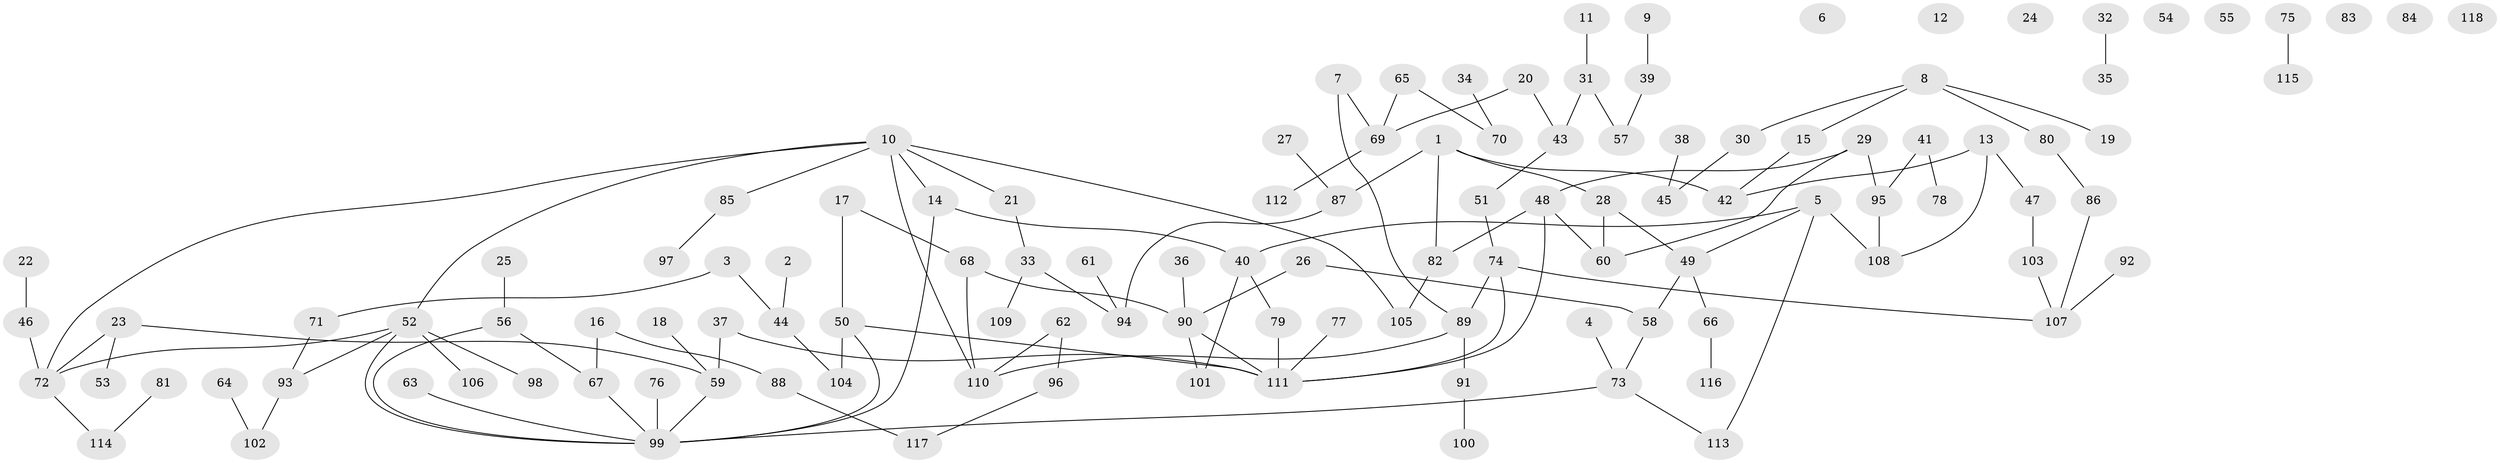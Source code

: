 // Generated by graph-tools (version 1.1) at 2025/13/03/09/25 04:13:13]
// undirected, 118 vertices, 132 edges
graph export_dot {
graph [start="1"]
  node [color=gray90,style=filled];
  1;
  2;
  3;
  4;
  5;
  6;
  7;
  8;
  9;
  10;
  11;
  12;
  13;
  14;
  15;
  16;
  17;
  18;
  19;
  20;
  21;
  22;
  23;
  24;
  25;
  26;
  27;
  28;
  29;
  30;
  31;
  32;
  33;
  34;
  35;
  36;
  37;
  38;
  39;
  40;
  41;
  42;
  43;
  44;
  45;
  46;
  47;
  48;
  49;
  50;
  51;
  52;
  53;
  54;
  55;
  56;
  57;
  58;
  59;
  60;
  61;
  62;
  63;
  64;
  65;
  66;
  67;
  68;
  69;
  70;
  71;
  72;
  73;
  74;
  75;
  76;
  77;
  78;
  79;
  80;
  81;
  82;
  83;
  84;
  85;
  86;
  87;
  88;
  89;
  90;
  91;
  92;
  93;
  94;
  95;
  96;
  97;
  98;
  99;
  100;
  101;
  102;
  103;
  104;
  105;
  106;
  107;
  108;
  109;
  110;
  111;
  112;
  113;
  114;
  115;
  116;
  117;
  118;
  1 -- 28;
  1 -- 42;
  1 -- 82;
  1 -- 87;
  2 -- 44;
  3 -- 44;
  3 -- 71;
  4 -- 73;
  5 -- 40;
  5 -- 49;
  5 -- 108;
  5 -- 113;
  7 -- 69;
  7 -- 89;
  8 -- 15;
  8 -- 19;
  8 -- 30;
  8 -- 80;
  9 -- 39;
  10 -- 14;
  10 -- 21;
  10 -- 52;
  10 -- 72;
  10 -- 85;
  10 -- 105;
  10 -- 110;
  11 -- 31;
  13 -- 42;
  13 -- 47;
  13 -- 108;
  14 -- 40;
  14 -- 99;
  15 -- 42;
  16 -- 67;
  16 -- 88;
  17 -- 50;
  17 -- 68;
  18 -- 59;
  20 -- 43;
  20 -- 69;
  21 -- 33;
  22 -- 46;
  23 -- 53;
  23 -- 59;
  23 -- 72;
  25 -- 56;
  26 -- 58;
  26 -- 90;
  27 -- 87;
  28 -- 49;
  28 -- 60;
  29 -- 48;
  29 -- 60;
  29 -- 95;
  30 -- 45;
  31 -- 43;
  31 -- 57;
  32 -- 35;
  33 -- 94;
  33 -- 109;
  34 -- 70;
  36 -- 90;
  37 -- 59;
  37 -- 111;
  38 -- 45;
  39 -- 57;
  40 -- 79;
  40 -- 101;
  41 -- 78;
  41 -- 95;
  43 -- 51;
  44 -- 104;
  46 -- 72;
  47 -- 103;
  48 -- 60;
  48 -- 82;
  48 -- 111;
  49 -- 58;
  49 -- 66;
  50 -- 99;
  50 -- 104;
  50 -- 111;
  51 -- 74;
  52 -- 72;
  52 -- 93;
  52 -- 98;
  52 -- 99;
  52 -- 106;
  56 -- 67;
  56 -- 99;
  58 -- 73;
  59 -- 99;
  61 -- 94;
  62 -- 96;
  62 -- 110;
  63 -- 99;
  64 -- 102;
  65 -- 69;
  65 -- 70;
  66 -- 116;
  67 -- 99;
  68 -- 90;
  68 -- 110;
  69 -- 112;
  71 -- 93;
  72 -- 114;
  73 -- 99;
  73 -- 113;
  74 -- 89;
  74 -- 107;
  74 -- 111;
  75 -- 115;
  76 -- 99;
  77 -- 111;
  79 -- 111;
  80 -- 86;
  81 -- 114;
  82 -- 105;
  85 -- 97;
  86 -- 107;
  87 -- 94;
  88 -- 117;
  89 -- 91;
  89 -- 110;
  90 -- 101;
  90 -- 111;
  91 -- 100;
  92 -- 107;
  93 -- 102;
  95 -- 108;
  96 -- 117;
  103 -- 107;
}
